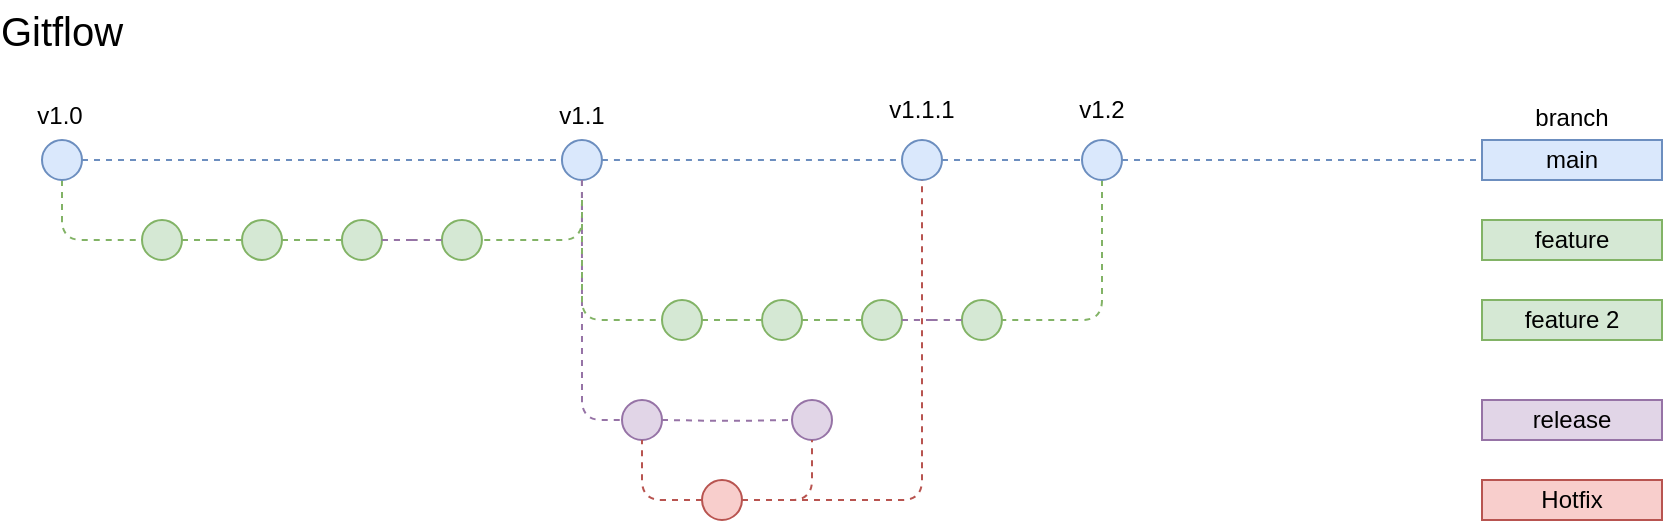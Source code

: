 <mxfile version="19.0.3" type="device" pages="2"><diagram id="yPxyJZ8AM_hMuL3Unpa9" name="gitflow"><mxGraphModel dx="1426" dy="905" grid="1" gridSize="10" guides="1" tooltips="1" connect="1" arrows="1" fold="1" page="1" pageScale="1" pageWidth="1100" pageHeight="850" math="0" shadow="0"><root><mxCell id="0"/><mxCell id="1" parent="0"/><mxCell id="3" value="" style="endArrow=none;dashed=1;html=1;fillColor=#dae8fc;strokeColor=#6c8ebf;startArrow=none;" parent="1" source="mpvO4tNoa41JIgeGJKav-207" target="7" edge="1"><mxGeometry width="50" height="50" relative="1" as="geometry"><mxPoint x="81" y="180" as="sourcePoint"/><mxPoint x="761" y="180" as="targetPoint"/></mxGeometry></mxCell><mxCell id="22" style="edgeStyle=orthogonalEdgeStyle;rounded=1;orthogonalLoop=1;jettySize=auto;html=1;dashed=1;endArrow=none;endFill=0;fillColor=#d5e8d4;strokeColor=#82b366;" parent="1" source="4" target="21" edge="1"><mxGeometry relative="1" as="geometry"><Array as="points"><mxPoint x="81" y="220"/></Array></mxGeometry></mxCell><mxCell id="4" value="" style="ellipse;whiteSpace=wrap;html=1;aspect=fixed;fillColor=#dae8fc;strokeColor=#6c8ebf;fontStyle=1;labelPosition=center;verticalLabelPosition=top;align=center;verticalAlign=bottom;fontColor=#0066CC;" parent="1" vertex="1"><mxGeometry x="71" y="170" width="20" height="20" as="geometry"/></mxCell><mxCell id="7" value="main" style="text;html=1;strokeColor=#6c8ebf;fillColor=#dae8fc;align=center;verticalAlign=middle;whiteSpace=wrap;rounded=0;" parent="1" vertex="1"><mxGeometry x="791" y="170" width="90" height="20" as="geometry"/></mxCell><mxCell id="12" value="" style="ellipse;whiteSpace=wrap;html=1;aspect=fixed;fillColor=#dae8fc;strokeColor=#6c8ebf;fontStyle=1;labelPosition=center;verticalLabelPosition=top;align=center;verticalAlign=bottom;fontColor=#0066CC;" parent="1" vertex="1"><mxGeometry x="501" y="170" width="20" height="20" as="geometry"/></mxCell><mxCell id="13" value="" style="endArrow=none;dashed=1;html=1;fillColor=#dae8fc;strokeColor=#6c8ebf;" parent="1" source="6" target="12" edge="1"><mxGeometry width="50" height="50" relative="1" as="geometry"><mxPoint x="91" y="180" as="sourcePoint"/><mxPoint x="741" y="180" as="targetPoint"/></mxGeometry></mxCell><mxCell id="21" value="" style="ellipse;whiteSpace=wrap;html=1;aspect=fixed;fillColor=#d5e8d4;strokeColor=#82b366;" parent="1" vertex="1"><mxGeometry x="121" y="210" width="20" height="20" as="geometry"/></mxCell><mxCell id="24" value="feature" style="text;html=1;strokeColor=#82b366;fillColor=#d5e8d4;align=center;verticalAlign=middle;whiteSpace=wrap;rounded=0;" parent="1" vertex="1"><mxGeometry x="791" y="210" width="90" height="20" as="geometry"/></mxCell><mxCell id="25" value="" style="ellipse;whiteSpace=wrap;html=1;aspect=fixed;fillColor=#d5e8d4;strokeColor=#82b366;" parent="1" vertex="1"><mxGeometry x="171" y="210" width="20" height="20" as="geometry"/></mxCell><mxCell id="26" style="edgeStyle=orthogonalEdgeStyle;rounded=1;orthogonalLoop=1;jettySize=auto;html=1;dashed=1;endArrow=none;endFill=0;fillColor=#d5e8d4;strokeColor=#82b366;" parent="1" source="21" target="25" edge="1"><mxGeometry relative="1" as="geometry"><mxPoint x="721" y="220" as="targetPoint"/><mxPoint x="151" y="220" as="sourcePoint"/></mxGeometry></mxCell><mxCell id="27" value="" style="ellipse;whiteSpace=wrap;html=1;aspect=fixed;fillColor=#d5e8d4;strokeColor=#82b366;" parent="1" vertex="1"><mxGeometry x="220.97" y="210" width="20" height="20" as="geometry"/></mxCell><mxCell id="28" style="edgeStyle=orthogonalEdgeStyle;rounded=1;orthogonalLoop=1;jettySize=auto;html=1;dashed=1;endArrow=none;endFill=0;fillColor=#d5e8d4;strokeColor=#82b366;" parent="1" source="25" target="27" edge="1"><mxGeometry relative="1" as="geometry"><mxPoint x="721" y="220" as="targetPoint"/><mxPoint x="281" y="220" as="sourcePoint"/></mxGeometry></mxCell><mxCell id="6" value="" style="ellipse;whiteSpace=wrap;html=1;aspect=fixed;fillColor=#dae8fc;strokeColor=#6c8ebf;fontStyle=1;labelPosition=center;verticalLabelPosition=top;align=center;verticalAlign=bottom;fontColor=#0066CC;" parent="1" vertex="1"><mxGeometry x="330.97" y="170" width="20" height="20" as="geometry"/></mxCell><mxCell id="35" value="" style="endArrow=none;dashed=1;html=1;fillColor=#dae8fc;strokeColor=#6c8ebf;" parent="1" source="4" target="6" edge="1"><mxGeometry width="50" height="50" relative="1" as="geometry"><mxPoint x="91.0" y="180" as="sourcePoint"/><mxPoint x="731" y="180" as="targetPoint"/><Array as="points"/></mxGeometry></mxCell><mxCell id="52" value="" style="ellipse;whiteSpace=wrap;html=1;aspect=fixed;fontSize=10;fillColor=#e1d5e7;strokeColor=#9673a6;" parent="1" vertex="1"><mxGeometry x="361" y="300" width="20" height="20" as="geometry"/></mxCell><mxCell id="85" value="release" style="text;html=1;strokeColor=#9673a6;fillColor=#e1d5e7;align=center;verticalAlign=middle;whiteSpace=wrap;rounded=0;" parent="1" vertex="1"><mxGeometry x="791" y="300" width="90" height="20" as="geometry"/></mxCell><mxCell id="157" style="edgeStyle=orthogonalEdgeStyle;rounded=1;orthogonalLoop=1;jettySize=auto;html=1;dashed=1;endArrow=none;endFill=0;fontSize=12;fontColor=#FFB570;entryX=0.5;entryY=1;entryDx=0;entryDy=0;fillColor=#f8cecc;strokeColor=#b85450;" parent="1" source="91" target="52" edge="1"><mxGeometry relative="1" as="geometry"><Array as="points"><mxPoint x="371" y="350"/></Array><mxPoint x="386.97" y="410" as="targetPoint"/></mxGeometry></mxCell><mxCell id="91" value="" style="ellipse;whiteSpace=wrap;html=1;aspect=fixed;fontSize=10;fillColor=#f8cecc;strokeColor=#b85450;" parent="1" vertex="1"><mxGeometry x="401" y="340" width="20" height="20" as="geometry"/></mxCell><mxCell id="102" value="Hotfix" style="text;html=1;strokeColor=#b85450;fillColor=#f8cecc;align=center;verticalAlign=middle;whiteSpace=wrap;rounded=0;" parent="1" vertex="1"><mxGeometry x="791" y="340" width="90" height="20" as="geometry"/></mxCell><mxCell id="mpvO4tNoa41JIgeGJKav-179" value="" style="edgeStyle=orthogonalEdgeStyle;rounded=1;orthogonalLoop=1;jettySize=auto;html=1;dashed=1;endArrow=none;endFill=0;fillColor=#d5e8d4;strokeColor=#82b366;" edge="1" parent="1" source="27" target="92"><mxGeometry relative="1" as="geometry"><mxPoint x="430.97" y="220" as="targetPoint"/><mxPoint x="251.97" y="220" as="sourcePoint"/></mxGeometry></mxCell><mxCell id="92" value="" style="ellipse;whiteSpace=wrap;html=1;aspect=fixed;fontSize=10;fillColor=#d5e8d4;strokeColor=#82b366;" parent="1" vertex="1"><mxGeometry x="270.97" y="210" width="20" height="20" as="geometry"/></mxCell><mxCell id="mpvO4tNoa41JIgeGJKav-182" value="" style="edgeStyle=orthogonalEdgeStyle;rounded=1;orthogonalLoop=1;jettySize=auto;html=1;dashed=1;endArrow=none;endFill=0;fontSize=12;fontColor=#FFB570;fillColor=#e1d5e7;strokeColor=#9673a6;entryX=0;entryY=0.5;entryDx=0;entryDy=0;" edge="1" parent="1" source="27" target="92"><mxGeometry relative="1" as="geometry"><Array as="points"/><mxPoint x="240.97" y="220" as="sourcePoint"/><mxPoint x="330.97" y="350" as="targetPoint"/></mxGeometry></mxCell><mxCell id="mpvO4tNoa41JIgeGJKav-183" style="edgeStyle=orthogonalEdgeStyle;rounded=1;orthogonalLoop=1;jettySize=auto;html=1;dashed=1;endArrow=none;endFill=0;fillColor=#d5e8d4;strokeColor=#82b366;exitX=0.5;exitY=1;exitDx=0;exitDy=0;entryX=1;entryY=0.5;entryDx=0;entryDy=0;" edge="1" parent="1" source="6" target="92"><mxGeometry relative="1" as="geometry"><Array as="points"><mxPoint x="341" y="220"/></Array><mxPoint x="313" y="190" as="sourcePoint"/><mxPoint x="353" y="220" as="targetPoint"/></mxGeometry></mxCell><mxCell id="mpvO4tNoa41JIgeGJKav-184" style="edgeStyle=orthogonalEdgeStyle;rounded=1;orthogonalLoop=1;jettySize=auto;html=1;dashed=1;endArrow=none;endFill=0;fontSize=10;fontColor=#FFB570;fillColor=#e1d5e7;strokeColor=#9673a6;entryX=0;entryY=0.5;entryDx=0;entryDy=0;exitX=0.5;exitY=1;exitDx=0;exitDy=0;" edge="1" parent="1" source="6" target="52"><mxGeometry relative="1" as="geometry"><mxPoint x="141.0" y="300" as="sourcePoint"/><mxPoint x="331.03" y="230" as="targetPoint"/></mxGeometry></mxCell><mxCell id="mpvO4tNoa41JIgeGJKav-186" value="v1.0" style="text;html=1;strokeColor=none;fillColor=none;align=center;verticalAlign=middle;whiteSpace=wrap;rounded=0;" vertex="1" parent="1"><mxGeometry x="50" y="143" width="60" height="30" as="geometry"/></mxCell><mxCell id="mpvO4tNoa41JIgeGJKav-187" value="v1.1" style="text;html=1;strokeColor=none;fillColor=none;align=center;verticalAlign=middle;whiteSpace=wrap;rounded=0;" vertex="1" parent="1"><mxGeometry x="310.97" y="143" width="60" height="30" as="geometry"/></mxCell><mxCell id="mpvO4tNoa41JIgeGJKav-190" value="" style="ellipse;whiteSpace=wrap;html=1;aspect=fixed;fontSize=10;fillColor=#e1d5e7;strokeColor=#9673a6;" vertex="1" parent="1"><mxGeometry x="446" y="300" width="20" height="20" as="geometry"/></mxCell><mxCell id="mpvO4tNoa41JIgeGJKav-192" style="edgeStyle=orthogonalEdgeStyle;rounded=1;orthogonalLoop=1;jettySize=auto;html=1;dashed=1;endArrow=none;endFill=0;fontSize=10;fontColor=#FFB570;fillColor=#e1d5e7;strokeColor=#9673a6;entryX=0;entryY=0.5;entryDx=0;entryDy=0;exitX=0.5;exitY=1;exitDx=0;exitDy=0;" edge="1" parent="1" target="mpvO4tNoa41JIgeGJKav-190"><mxGeometry relative="1" as="geometry"><mxPoint x="381" y="310" as="sourcePoint"/><mxPoint x="401.03" y="370" as="targetPoint"/></mxGeometry></mxCell><mxCell id="mpvO4tNoa41JIgeGJKav-193" style="edgeStyle=orthogonalEdgeStyle;rounded=1;orthogonalLoop=1;jettySize=auto;html=1;dashed=1;endArrow=none;endFill=0;fontSize=12;fontColor=#FFB570;entryX=0.5;entryY=1;entryDx=0;entryDy=0;fillColor=#f8cecc;strokeColor=#b85450;exitX=1;exitY=0.5;exitDx=0;exitDy=0;" edge="1" parent="1" source="91" target="mpvO4tNoa41JIgeGJKav-190"><mxGeometry relative="1" as="geometry"><Array as="points"><mxPoint x="456" y="350"/></Array><mxPoint x="466" y="380" as="sourcePoint"/><mxPoint x="446" y="330" as="targetPoint"/></mxGeometry></mxCell><mxCell id="mpvO4tNoa41JIgeGJKav-194" style="edgeStyle=orthogonalEdgeStyle;rounded=1;orthogonalLoop=1;jettySize=auto;html=1;dashed=1;endArrow=none;endFill=0;fontSize=12;fontColor=#FFB570;fillColor=#f8cecc;strokeColor=#b85450;exitX=1;exitY=0.5;exitDx=0;exitDy=0;entryX=0.5;entryY=1;entryDx=0;entryDy=0;" edge="1" parent="1" source="91" target="12"><mxGeometry relative="1" as="geometry"><Array as="points"><mxPoint x="511" y="350"/></Array><mxPoint x="431" y="320" as="sourcePoint"/><mxPoint x="531" y="240" as="targetPoint"/></mxGeometry></mxCell><mxCell id="mpvO4tNoa41JIgeGJKav-195" value="v1.1.1" style="text;html=1;strokeColor=none;fillColor=none;align=center;verticalAlign=middle;whiteSpace=wrap;rounded=0;" vertex="1" parent="1"><mxGeometry x="481" y="140" width="60" height="30" as="geometry"/></mxCell><mxCell id="mpvO4tNoa41JIgeGJKav-196" value="" style="ellipse;whiteSpace=wrap;html=1;aspect=fixed;fillColor=#d5e8d4;strokeColor=#82b366;" vertex="1" parent="1"><mxGeometry x="381" y="250" width="20" height="20" as="geometry"/></mxCell><mxCell id="mpvO4tNoa41JIgeGJKav-197" value="" style="ellipse;whiteSpace=wrap;html=1;aspect=fixed;fillColor=#d5e8d4;strokeColor=#82b366;" vertex="1" parent="1"><mxGeometry x="431" y="250" width="20" height="20" as="geometry"/></mxCell><mxCell id="mpvO4tNoa41JIgeGJKav-198" style="edgeStyle=orthogonalEdgeStyle;rounded=1;orthogonalLoop=1;jettySize=auto;html=1;dashed=1;endArrow=none;endFill=0;fillColor=#d5e8d4;strokeColor=#82b366;" edge="1" parent="1" source="mpvO4tNoa41JIgeGJKav-196" target="mpvO4tNoa41JIgeGJKav-197"><mxGeometry relative="1" as="geometry"><mxPoint x="981" y="260" as="targetPoint"/><mxPoint x="411" y="260" as="sourcePoint"/></mxGeometry></mxCell><mxCell id="mpvO4tNoa41JIgeGJKav-199" value="" style="ellipse;whiteSpace=wrap;html=1;aspect=fixed;fillColor=#d5e8d4;strokeColor=#82b366;" vertex="1" parent="1"><mxGeometry x="480.97" y="250" width="20" height="20" as="geometry"/></mxCell><mxCell id="mpvO4tNoa41JIgeGJKav-200" style="edgeStyle=orthogonalEdgeStyle;rounded=1;orthogonalLoop=1;jettySize=auto;html=1;dashed=1;endArrow=none;endFill=0;fillColor=#d5e8d4;strokeColor=#82b366;" edge="1" parent="1" source="mpvO4tNoa41JIgeGJKav-197" target="mpvO4tNoa41JIgeGJKav-199"><mxGeometry relative="1" as="geometry"><mxPoint x="981" y="260" as="targetPoint"/><mxPoint x="541" y="260" as="sourcePoint"/></mxGeometry></mxCell><mxCell id="mpvO4tNoa41JIgeGJKav-201" value="" style="edgeStyle=orthogonalEdgeStyle;rounded=1;orthogonalLoop=1;jettySize=auto;html=1;dashed=1;endArrow=none;endFill=0;fillColor=#d5e8d4;strokeColor=#82b366;" edge="1" parent="1" source="mpvO4tNoa41JIgeGJKav-199" target="mpvO4tNoa41JIgeGJKav-202"><mxGeometry relative="1" as="geometry"><mxPoint x="690.97" y="260" as="targetPoint"/><mxPoint x="511.97" y="260" as="sourcePoint"/></mxGeometry></mxCell><mxCell id="mpvO4tNoa41JIgeGJKav-202" value="" style="ellipse;whiteSpace=wrap;html=1;aspect=fixed;fontSize=10;fillColor=#d5e8d4;strokeColor=#82b366;" vertex="1" parent="1"><mxGeometry x="530.97" y="250" width="20" height="20" as="geometry"/></mxCell><mxCell id="mpvO4tNoa41JIgeGJKav-203" value="" style="edgeStyle=orthogonalEdgeStyle;rounded=1;orthogonalLoop=1;jettySize=auto;html=1;dashed=1;endArrow=none;endFill=0;fontSize=12;fontColor=#FFB570;fillColor=#e1d5e7;strokeColor=#9673a6;entryX=0;entryY=0.5;entryDx=0;entryDy=0;" edge="1" parent="1" source="mpvO4tNoa41JIgeGJKav-199" target="mpvO4tNoa41JIgeGJKav-202"><mxGeometry relative="1" as="geometry"><Array as="points"/><mxPoint x="500.97" y="260" as="sourcePoint"/><mxPoint x="590.97" y="390" as="targetPoint"/></mxGeometry></mxCell><mxCell id="mpvO4tNoa41JIgeGJKav-204" style="edgeStyle=orthogonalEdgeStyle;rounded=1;orthogonalLoop=1;jettySize=auto;html=1;dashed=1;endArrow=none;endFill=0;fillColor=#d5e8d4;strokeColor=#82b366;" edge="1" parent="1"><mxGeometry relative="1" as="geometry"><Array as="points"><mxPoint x="341" y="260"/><mxPoint x="381" y="260"/></Array><mxPoint x="341" y="200" as="sourcePoint"/><mxPoint x="381" y="260" as="targetPoint"/></mxGeometry></mxCell><mxCell id="mpvO4tNoa41JIgeGJKav-205" value="feature 2" style="text;html=1;strokeColor=#82b366;fillColor=#d5e8d4;align=center;verticalAlign=middle;whiteSpace=wrap;rounded=0;" vertex="1" parent="1"><mxGeometry x="791" y="250" width="90" height="20" as="geometry"/></mxCell><mxCell id="mpvO4tNoa41JIgeGJKav-206" style="edgeStyle=orthogonalEdgeStyle;rounded=1;orthogonalLoop=1;jettySize=auto;html=1;dashed=1;endArrow=none;endFill=0;fillColor=#d5e8d4;strokeColor=#82b366;exitX=0.5;exitY=1;exitDx=0;exitDy=0;entryX=1;entryY=0.5;entryDx=0;entryDy=0;" edge="1" parent="1" source="mpvO4tNoa41JIgeGJKav-207"><mxGeometry relative="1" as="geometry"><Array as="points"><mxPoint x="601" y="260"/></Array><mxPoint x="600.97" y="230" as="sourcePoint"/><mxPoint x="550.97" y="260" as="targetPoint"/></mxGeometry></mxCell><mxCell id="mpvO4tNoa41JIgeGJKav-207" value="" style="ellipse;whiteSpace=wrap;html=1;aspect=fixed;fillColor=#dae8fc;strokeColor=#6c8ebf;fontStyle=1;labelPosition=center;verticalLabelPosition=top;align=center;verticalAlign=bottom;fontColor=#0066CC;" vertex="1" parent="1"><mxGeometry x="591" y="170" width="20" height="20" as="geometry"/></mxCell><mxCell id="mpvO4tNoa41JIgeGJKav-208" value="" style="endArrow=none;dashed=1;html=1;fillColor=#dae8fc;strokeColor=#6c8ebf;" edge="1" parent="1" source="12" target="mpvO4tNoa41JIgeGJKav-207"><mxGeometry width="50" height="50" relative="1" as="geometry"><mxPoint x="521" y="180" as="sourcePoint"/><mxPoint x="791" y="180" as="targetPoint"/></mxGeometry></mxCell><mxCell id="mpvO4tNoa41JIgeGJKav-209" value="v1.2" style="text;html=1;strokeColor=none;fillColor=none;align=center;verticalAlign=middle;whiteSpace=wrap;rounded=0;" vertex="1" parent="1"><mxGeometry x="571" y="140" width="60" height="30" as="geometry"/></mxCell><mxCell id="yUqoG3kSTbyL5I795NCc-157" value="&lt;font style=&quot;font-size: 20px;&quot;&gt;Gitflow&lt;/font&gt;" style="text;html=1;strokeColor=none;fillColor=none;align=center;verticalAlign=middle;whiteSpace=wrap;rounded=0;" vertex="1" parent="1"><mxGeometry x="51" y="100" width="60" height="30" as="geometry"/></mxCell><mxCell id="Mrdz35b26xGM__6JeWA9-157" value="&lt;font style=&quot;font-size: 12px;&quot;&gt;branch&lt;/font&gt;" style="text;html=1;strokeColor=none;fillColor=none;align=center;verticalAlign=middle;whiteSpace=wrap;rounded=0;fontSize=20;" vertex="1" parent="1"><mxGeometry x="806" y="140" width="60" height="30" as="geometry"/></mxCell></root></mxGraphModel></diagram><diagram name="gitlab" id="_2LYHkzvOsZobFxCuFUw"><mxGraphModel dx="1426" dy="905" grid="1" gridSize="10" guides="1" tooltips="1" connect="1" arrows="1" fold="1" page="1" pageScale="1" pageWidth="1100" pageHeight="850" math="0" shadow="0"><root><mxCell id="AOmBjkmekNYhD2IxW5PS-0"/><mxCell id="AOmBjkmekNYhD2IxW5PS-1" parent="AOmBjkmekNYhD2IxW5PS-0"/><mxCell id="AOmBjkmekNYhD2IxW5PS-2" value="" style="endArrow=none;dashed=1;html=1;fillColor=#dae8fc;strokeColor=#6c8ebf;startArrow=none;" edge="1" parent="AOmBjkmekNYhD2IxW5PS-1" source="AOmBjkmekNYhD2IxW5PS-44" target="AOmBjkmekNYhD2IxW5PS-5"><mxGeometry width="50" height="50" relative="1" as="geometry"><mxPoint x="81" y="180" as="sourcePoint"/><mxPoint x="761" y="180" as="targetPoint"/></mxGeometry></mxCell><mxCell id="AOmBjkmekNYhD2IxW5PS-3" style="edgeStyle=orthogonalEdgeStyle;rounded=1;orthogonalLoop=1;jettySize=auto;html=1;dashed=1;endArrow=none;endFill=0;fillColor=#d5e8d4;strokeColor=#82b366;" edge="1" parent="AOmBjkmekNYhD2IxW5PS-1" source="AOmBjkmekNYhD2IxW5PS-4" target="AOmBjkmekNYhD2IxW5PS-8"><mxGeometry relative="1" as="geometry"><Array as="points"><mxPoint x="81" y="220"/></Array></mxGeometry></mxCell><mxCell id="AOmBjkmekNYhD2IxW5PS-4" value="" style="ellipse;whiteSpace=wrap;html=1;aspect=fixed;fillColor=#dae8fc;strokeColor=#6c8ebf;fontStyle=1;labelPosition=center;verticalLabelPosition=top;align=center;verticalAlign=bottom;fontColor=#0066CC;" vertex="1" parent="AOmBjkmekNYhD2IxW5PS-1"><mxGeometry x="71" y="170" width="20" height="20" as="geometry"/></mxCell><mxCell id="AOmBjkmekNYhD2IxW5PS-5" value="main" style="text;html=1;strokeColor=#6c8ebf;fillColor=#dae8fc;align=center;verticalAlign=middle;whiteSpace=wrap;rounded=0;" vertex="1" parent="AOmBjkmekNYhD2IxW5PS-1"><mxGeometry x="791" y="170" width="90" height="20" as="geometry"/></mxCell><mxCell id="AOmBjkmekNYhD2IxW5PS-7" value="" style="endArrow=none;dashed=1;html=1;fillColor=#dae8fc;strokeColor=#6c8ebf;" edge="1" parent="AOmBjkmekNYhD2IxW5PS-1" source="AOmBjkmekNYhD2IxW5PS-14"><mxGeometry width="50" height="50" relative="1" as="geometry"><mxPoint x="91" y="180" as="sourcePoint"/><mxPoint x="530" y="180" as="targetPoint"/></mxGeometry></mxCell><mxCell id="AOmBjkmekNYhD2IxW5PS-8" value="" style="ellipse;whiteSpace=wrap;html=1;aspect=fixed;fillColor=#d5e8d4;strokeColor=#82b366;" vertex="1" parent="AOmBjkmekNYhD2IxW5PS-1"><mxGeometry x="121" y="210" width="20" height="20" as="geometry"/></mxCell><mxCell id="AOmBjkmekNYhD2IxW5PS-9" value="feature" style="text;html=1;strokeColor=#82b366;fillColor=#d5e8d4;align=center;verticalAlign=middle;whiteSpace=wrap;rounded=0;" vertex="1" parent="AOmBjkmekNYhD2IxW5PS-1"><mxGeometry x="791" y="210" width="90" height="20" as="geometry"/></mxCell><mxCell id="AOmBjkmekNYhD2IxW5PS-10" value="" style="ellipse;whiteSpace=wrap;html=1;aspect=fixed;fillColor=#d5e8d4;strokeColor=#82b366;" vertex="1" parent="AOmBjkmekNYhD2IxW5PS-1"><mxGeometry x="171" y="210" width="20" height="20" as="geometry"/></mxCell><mxCell id="AOmBjkmekNYhD2IxW5PS-11" style="edgeStyle=orthogonalEdgeStyle;rounded=1;orthogonalLoop=1;jettySize=auto;html=1;dashed=1;endArrow=none;endFill=0;fillColor=#d5e8d4;strokeColor=#82b366;" edge="1" parent="AOmBjkmekNYhD2IxW5PS-1" source="AOmBjkmekNYhD2IxW5PS-8" target="AOmBjkmekNYhD2IxW5PS-10"><mxGeometry relative="1" as="geometry"><mxPoint x="721" y="220" as="targetPoint"/><mxPoint x="151" y="220" as="sourcePoint"/></mxGeometry></mxCell><mxCell id="AOmBjkmekNYhD2IxW5PS-12" value="" style="ellipse;whiteSpace=wrap;html=1;aspect=fixed;fillColor=#d5e8d4;strokeColor=#82b366;" vertex="1" parent="AOmBjkmekNYhD2IxW5PS-1"><mxGeometry x="220.97" y="210" width="20" height="20" as="geometry"/></mxCell><mxCell id="AOmBjkmekNYhD2IxW5PS-13" style="edgeStyle=orthogonalEdgeStyle;rounded=1;orthogonalLoop=1;jettySize=auto;html=1;dashed=1;endArrow=none;endFill=0;fillColor=#d5e8d4;strokeColor=#82b366;" edge="1" parent="AOmBjkmekNYhD2IxW5PS-1" source="AOmBjkmekNYhD2IxW5PS-10" target="AOmBjkmekNYhD2IxW5PS-12"><mxGeometry relative="1" as="geometry"><mxPoint x="721" y="220" as="targetPoint"/><mxPoint x="281" y="220" as="sourcePoint"/></mxGeometry></mxCell><mxCell id="AOmBjkmekNYhD2IxW5PS-14" value="" style="ellipse;whiteSpace=wrap;html=1;aspect=fixed;fillColor=#dae8fc;strokeColor=#6c8ebf;fontStyle=1;labelPosition=center;verticalLabelPosition=top;align=center;verticalAlign=bottom;fontColor=#0066CC;" vertex="1" parent="AOmBjkmekNYhD2IxW5PS-1"><mxGeometry x="330.97" y="170" width="20" height="20" as="geometry"/></mxCell><mxCell id="AOmBjkmekNYhD2IxW5PS-15" value="" style="endArrow=none;dashed=1;html=1;fillColor=#dae8fc;strokeColor=#6c8ebf;" edge="1" parent="AOmBjkmekNYhD2IxW5PS-1" source="AOmBjkmekNYhD2IxW5PS-4" target="AOmBjkmekNYhD2IxW5PS-14"><mxGeometry width="50" height="50" relative="1" as="geometry"><mxPoint x="91.0" y="180" as="sourcePoint"/><mxPoint x="731" y="180" as="targetPoint"/><Array as="points"/></mxGeometry></mxCell><mxCell id="AOmBjkmekNYhD2IxW5PS-16" value="" style="ellipse;whiteSpace=wrap;html=1;aspect=fixed;fontSize=10;fillColor=#e1d5e7;strokeColor=#9673a6;" vertex="1" parent="AOmBjkmekNYhD2IxW5PS-1"><mxGeometry x="361" y="320" width="20" height="20" as="geometry"/></mxCell><mxCell id="AOmBjkmekNYhD2IxW5PS-17" value="release" style="text;html=1;strokeColor=#9673a6;fillColor=#e1d5e7;align=center;verticalAlign=middle;whiteSpace=wrap;rounded=0;" vertex="1" parent="AOmBjkmekNYhD2IxW5PS-1"><mxGeometry x="791" y="320" width="90" height="20" as="geometry"/></mxCell><mxCell id="AOmBjkmekNYhD2IxW5PS-18" style="edgeStyle=orthogonalEdgeStyle;rounded=1;orthogonalLoop=1;jettySize=auto;html=1;dashed=1;endArrow=none;endFill=0;fontSize=12;fontColor=#FFB570;entryX=0.5;entryY=1;entryDx=0;entryDy=0;fillColor=#ffe6cc;strokeColor=#d79b00;exitX=0;exitY=0.5;exitDx=0;exitDy=0;" edge="1" parent="AOmBjkmekNYhD2IxW5PS-1" source="-uZEqc7w8ruaDTFOaQAo-0" target="AOmBjkmekNYhD2IxW5PS-16"><mxGeometry relative="1" as="geometry"><Array as="points"><mxPoint x="371" y="360"/></Array><mxPoint x="401" y="350" as="sourcePoint"/><mxPoint x="386.97" y="410" as="targetPoint"/></mxGeometry></mxCell><mxCell id="AOmBjkmekNYhD2IxW5PS-21" value="" style="edgeStyle=orthogonalEdgeStyle;rounded=1;orthogonalLoop=1;jettySize=auto;html=1;dashed=1;endArrow=none;endFill=0;fillColor=#d5e8d4;strokeColor=#82b366;" edge="1" parent="AOmBjkmekNYhD2IxW5PS-1" source="AOmBjkmekNYhD2IxW5PS-12" target="AOmBjkmekNYhD2IxW5PS-22"><mxGeometry relative="1" as="geometry"><mxPoint x="430.97" y="220" as="targetPoint"/><mxPoint x="251.97" y="220" as="sourcePoint"/></mxGeometry></mxCell><mxCell id="AOmBjkmekNYhD2IxW5PS-22" value="" style="ellipse;whiteSpace=wrap;html=1;aspect=fixed;fontSize=10;fillColor=#d5e8d4;strokeColor=#82b366;" vertex="1" parent="AOmBjkmekNYhD2IxW5PS-1"><mxGeometry x="270.97" y="210" width="20" height="20" as="geometry"/></mxCell><mxCell id="AOmBjkmekNYhD2IxW5PS-23" value="" style="edgeStyle=orthogonalEdgeStyle;rounded=1;orthogonalLoop=1;jettySize=auto;html=1;dashed=1;endArrow=none;endFill=0;fontSize=12;fontColor=#FFB570;fillColor=#e1d5e7;strokeColor=#9673a6;entryX=0;entryY=0.5;entryDx=0;entryDy=0;" edge="1" parent="AOmBjkmekNYhD2IxW5PS-1" source="AOmBjkmekNYhD2IxW5PS-12" target="AOmBjkmekNYhD2IxW5PS-22"><mxGeometry relative="1" as="geometry"><Array as="points"/><mxPoint x="240.97" y="220" as="sourcePoint"/><mxPoint x="330.97" y="350" as="targetPoint"/></mxGeometry></mxCell><mxCell id="AOmBjkmekNYhD2IxW5PS-24" style="edgeStyle=orthogonalEdgeStyle;rounded=1;orthogonalLoop=1;jettySize=auto;html=1;dashed=1;endArrow=none;endFill=0;fillColor=#d5e8d4;strokeColor=#82b366;exitX=0.5;exitY=1;exitDx=0;exitDy=0;entryX=1;entryY=0.5;entryDx=0;entryDy=0;" edge="1" parent="AOmBjkmekNYhD2IxW5PS-1" source="AOmBjkmekNYhD2IxW5PS-14" target="AOmBjkmekNYhD2IxW5PS-22"><mxGeometry relative="1" as="geometry"><Array as="points"><mxPoint x="341" y="220"/></Array><mxPoint x="313" y="190" as="sourcePoint"/><mxPoint x="353" y="220" as="targetPoint"/></mxGeometry></mxCell><mxCell id="AOmBjkmekNYhD2IxW5PS-25" style="edgeStyle=orthogonalEdgeStyle;rounded=1;orthogonalLoop=1;jettySize=auto;html=1;dashed=1;endArrow=none;endFill=0;fontSize=10;fontColor=#FFB570;fillColor=#e1d5e7;strokeColor=#9673a6;entryX=0;entryY=0.5;entryDx=0;entryDy=0;exitX=0.5;exitY=1;exitDx=0;exitDy=0;" edge="1" parent="AOmBjkmekNYhD2IxW5PS-1" source="AOmBjkmekNYhD2IxW5PS-14" target="AOmBjkmekNYhD2IxW5PS-16"><mxGeometry relative="1" as="geometry"><mxPoint x="141.0" y="300" as="sourcePoint"/><mxPoint x="331.03" y="230" as="targetPoint"/></mxGeometry></mxCell><mxCell id="AOmBjkmekNYhD2IxW5PS-26" value="v1.0" style="text;html=1;strokeColor=none;fillColor=none;align=center;verticalAlign=middle;whiteSpace=wrap;rounded=0;" vertex="1" parent="AOmBjkmekNYhD2IxW5PS-1"><mxGeometry x="50" y="143" width="60" height="30" as="geometry"/></mxCell><mxCell id="AOmBjkmekNYhD2IxW5PS-27" value="v1.1" style="text;html=1;strokeColor=none;fillColor=none;align=center;verticalAlign=middle;whiteSpace=wrap;rounded=0;" vertex="1" parent="AOmBjkmekNYhD2IxW5PS-1"><mxGeometry x="310.97" y="143" width="60" height="30" as="geometry"/></mxCell><mxCell id="AOmBjkmekNYhD2IxW5PS-28" value="" style="ellipse;whiteSpace=wrap;html=1;aspect=fixed;fontSize=10;fillColor=#fad9d5;strokeColor=#ae4132;" vertex="1" parent="AOmBjkmekNYhD2IxW5PS-1"><mxGeometry x="501" y="290" width="20" height="20" as="geometry"/></mxCell><mxCell id="AOmBjkmekNYhD2IxW5PS-29" style="edgeStyle=orthogonalEdgeStyle;rounded=1;orthogonalLoop=1;jettySize=auto;html=1;dashed=1;endArrow=none;endFill=0;fontSize=10;fontColor=#FFB570;fillColor=#fad9d5;strokeColor=#ae4132;entryX=0;entryY=0.5;entryDx=0;entryDy=0;exitX=0.5;exitY=1;exitDx=0;exitDy=0;" edge="1" parent="AOmBjkmekNYhD2IxW5PS-1" target="AOmBjkmekNYhD2IxW5PS-28"><mxGeometry relative="1" as="geometry"><mxPoint x="381" y="330" as="sourcePoint"/><mxPoint x="401.03" y="390" as="targetPoint"/><Array as="points"><mxPoint x="410" y="330"/><mxPoint x="410" y="300"/></Array></mxGeometry></mxCell><mxCell id="AOmBjkmekNYhD2IxW5PS-33" value="" style="ellipse;whiteSpace=wrap;html=1;aspect=fixed;fillColor=#d5e8d4;strokeColor=#82b366;" vertex="1" parent="AOmBjkmekNYhD2IxW5PS-1"><mxGeometry x="381" y="250" width="20" height="20" as="geometry"/></mxCell><mxCell id="AOmBjkmekNYhD2IxW5PS-34" value="" style="ellipse;whiteSpace=wrap;html=1;aspect=fixed;fillColor=#d5e8d4;strokeColor=#82b366;" vertex="1" parent="AOmBjkmekNYhD2IxW5PS-1"><mxGeometry x="431" y="250" width="20" height="20" as="geometry"/></mxCell><mxCell id="AOmBjkmekNYhD2IxW5PS-35" style="edgeStyle=orthogonalEdgeStyle;rounded=1;orthogonalLoop=1;jettySize=auto;html=1;dashed=1;endArrow=none;endFill=0;fillColor=#d5e8d4;strokeColor=#82b366;" edge="1" parent="AOmBjkmekNYhD2IxW5PS-1" source="AOmBjkmekNYhD2IxW5PS-33" target="AOmBjkmekNYhD2IxW5PS-34"><mxGeometry relative="1" as="geometry"><mxPoint x="981" y="260" as="targetPoint"/><mxPoint x="411" y="260" as="sourcePoint"/></mxGeometry></mxCell><mxCell id="AOmBjkmekNYhD2IxW5PS-36" value="" style="ellipse;whiteSpace=wrap;html=1;aspect=fixed;fillColor=#d5e8d4;strokeColor=#82b366;" vertex="1" parent="AOmBjkmekNYhD2IxW5PS-1"><mxGeometry x="480.97" y="250" width="20" height="20" as="geometry"/></mxCell><mxCell id="AOmBjkmekNYhD2IxW5PS-37" style="edgeStyle=orthogonalEdgeStyle;rounded=1;orthogonalLoop=1;jettySize=auto;html=1;dashed=1;endArrow=none;endFill=0;fillColor=#d5e8d4;strokeColor=#82b366;" edge="1" parent="AOmBjkmekNYhD2IxW5PS-1" source="AOmBjkmekNYhD2IxW5PS-34" target="AOmBjkmekNYhD2IxW5PS-36"><mxGeometry relative="1" as="geometry"><mxPoint x="981" y="260" as="targetPoint"/><mxPoint x="541" y="260" as="sourcePoint"/></mxGeometry></mxCell><mxCell id="AOmBjkmekNYhD2IxW5PS-38" value="" style="edgeStyle=orthogonalEdgeStyle;rounded=1;orthogonalLoop=1;jettySize=auto;html=1;dashed=1;endArrow=none;endFill=0;fillColor=#d5e8d4;strokeColor=#82b366;" edge="1" parent="AOmBjkmekNYhD2IxW5PS-1" source="AOmBjkmekNYhD2IxW5PS-36" target="AOmBjkmekNYhD2IxW5PS-39"><mxGeometry relative="1" as="geometry"><mxPoint x="690.97" y="260" as="targetPoint"/><mxPoint x="511.97" y="260" as="sourcePoint"/></mxGeometry></mxCell><mxCell id="AOmBjkmekNYhD2IxW5PS-39" value="" style="ellipse;whiteSpace=wrap;html=1;aspect=fixed;fontSize=10;fillColor=#d5e8d4;strokeColor=#82b366;" vertex="1" parent="AOmBjkmekNYhD2IxW5PS-1"><mxGeometry x="530.97" y="250" width="20" height="20" as="geometry"/></mxCell><mxCell id="AOmBjkmekNYhD2IxW5PS-40" value="" style="edgeStyle=orthogonalEdgeStyle;rounded=1;orthogonalLoop=1;jettySize=auto;html=1;dashed=1;endArrow=none;endFill=0;fontSize=12;fontColor=#FFB570;fillColor=#e1d5e7;strokeColor=#9673a6;entryX=0;entryY=0.5;entryDx=0;entryDy=0;" edge="1" parent="AOmBjkmekNYhD2IxW5PS-1" source="AOmBjkmekNYhD2IxW5PS-36" target="AOmBjkmekNYhD2IxW5PS-39"><mxGeometry relative="1" as="geometry"><Array as="points"/><mxPoint x="500.97" y="260" as="sourcePoint"/><mxPoint x="590.97" y="390" as="targetPoint"/></mxGeometry></mxCell><mxCell id="AOmBjkmekNYhD2IxW5PS-41" style="edgeStyle=orthogonalEdgeStyle;rounded=1;orthogonalLoop=1;jettySize=auto;html=1;dashed=1;endArrow=none;endFill=0;fillColor=#d5e8d4;strokeColor=#82b366;" edge="1" parent="AOmBjkmekNYhD2IxW5PS-1"><mxGeometry relative="1" as="geometry"><Array as="points"><mxPoint x="341" y="260"/><mxPoint x="381" y="260"/></Array><mxPoint x="341" y="200" as="sourcePoint"/><mxPoint x="381" y="260" as="targetPoint"/></mxGeometry></mxCell><mxCell id="AOmBjkmekNYhD2IxW5PS-42" value="feature 2" style="text;html=1;strokeColor=#82b366;fillColor=#d5e8d4;align=center;verticalAlign=middle;whiteSpace=wrap;rounded=0;" vertex="1" parent="AOmBjkmekNYhD2IxW5PS-1"><mxGeometry x="791" y="250" width="90" height="20" as="geometry"/></mxCell><mxCell id="AOmBjkmekNYhD2IxW5PS-43" style="edgeStyle=orthogonalEdgeStyle;rounded=1;orthogonalLoop=1;jettySize=auto;html=1;dashed=1;endArrow=none;endFill=0;fillColor=#d5e8d4;strokeColor=#82b366;exitX=0.5;exitY=1;exitDx=0;exitDy=0;entryX=1;entryY=0.5;entryDx=0;entryDy=0;" edge="1" parent="AOmBjkmekNYhD2IxW5PS-1" source="AOmBjkmekNYhD2IxW5PS-44"><mxGeometry relative="1" as="geometry"><Array as="points"><mxPoint x="601" y="260"/></Array><mxPoint x="600.97" y="230" as="sourcePoint"/><mxPoint x="550.97" y="260" as="targetPoint"/></mxGeometry></mxCell><mxCell id="AOmBjkmekNYhD2IxW5PS-44" value="" style="ellipse;whiteSpace=wrap;html=1;aspect=fixed;fillColor=#dae8fc;strokeColor=#6c8ebf;fontStyle=1;labelPosition=center;verticalLabelPosition=top;align=center;verticalAlign=bottom;fontColor=#0066CC;" vertex="1" parent="AOmBjkmekNYhD2IxW5PS-1"><mxGeometry x="591" y="170" width="20" height="20" as="geometry"/></mxCell><mxCell id="AOmBjkmekNYhD2IxW5PS-45" value="" style="endArrow=none;dashed=1;html=1;fillColor=#dae8fc;strokeColor=#6c8ebf;" edge="1" parent="AOmBjkmekNYhD2IxW5PS-1" target="AOmBjkmekNYhD2IxW5PS-44"><mxGeometry width="50" height="50" relative="1" as="geometry"><mxPoint x="521" y="180" as="sourcePoint"/><mxPoint x="791" y="180" as="targetPoint"/></mxGeometry></mxCell><mxCell id="AOmBjkmekNYhD2IxW5PS-46" value="v1.2" style="text;html=1;strokeColor=none;fillColor=none;align=center;verticalAlign=middle;whiteSpace=wrap;rounded=0;" vertex="1" parent="AOmBjkmekNYhD2IxW5PS-1"><mxGeometry x="571" y="140" width="60" height="30" as="geometry"/></mxCell><mxCell id="AOmBjkmekNYhD2IxW5PS-47" value="&lt;font style=&quot;font-size: 20px;&quot;&gt;Gitlab Flow&lt;/font&gt;" style="text;html=1;strokeColor=none;fillColor=none;align=center;verticalAlign=middle;whiteSpace=wrap;rounded=0;" vertex="1" parent="AOmBjkmekNYhD2IxW5PS-1"><mxGeometry x="51" y="100" width="60" height="30" as="geometry"/></mxCell><mxCell id="-uZEqc7w8ruaDTFOaQAo-0" value="" style="ellipse;whiteSpace=wrap;html=1;aspect=fixed;fontSize=10;fillColor=#ffe6cc;strokeColor=#d79b00;" vertex="1" parent="AOmBjkmekNYhD2IxW5PS-1"><mxGeometry x="411" y="350" width="20" height="20" as="geometry"/></mxCell><mxCell id="-uZEqc7w8ruaDTFOaQAo-1" value="" style="ellipse;whiteSpace=wrap;html=1;aspect=fixed;fontSize=10;fillColor=#b0e3e6;strokeColor=#0e8088;" vertex="1" parent="AOmBjkmekNYhD2IxW5PS-1"><mxGeometry x="411" y="390" width="20" height="20" as="geometry"/></mxCell><mxCell id="-uZEqc7w8ruaDTFOaQAo-3" value="" style="ellipse;whiteSpace=wrap;html=1;aspect=fixed;fontSize=10;fillColor=#bac8d3;strokeColor=#23445d;" vertex="1" parent="AOmBjkmekNYhD2IxW5PS-1"><mxGeometry x="411" y="430" width="20" height="20" as="geometry"/></mxCell><mxCell id="-uZEqc7w8ruaDTFOaQAo-6" style="edgeStyle=orthogonalEdgeStyle;rounded=1;orthogonalLoop=1;jettySize=auto;html=1;dashed=1;endArrow=none;endFill=0;fontSize=12;fontColor=#FFB570;fillColor=#b0e3e6;strokeColor=#0e8088;exitX=0;exitY=0.5;exitDx=0;exitDy=0;" edge="1" parent="AOmBjkmekNYhD2IxW5PS-1" source="-uZEqc7w8ruaDTFOaQAo-1"><mxGeometry relative="1" as="geometry"><Array as="points"><mxPoint x="370" y="400"/></Array><mxPoint x="400" y="370" as="sourcePoint"/><mxPoint x="370" y="340" as="targetPoint"/></mxGeometry></mxCell><mxCell id="-uZEqc7w8ruaDTFOaQAo-7" style="edgeStyle=orthogonalEdgeStyle;rounded=1;orthogonalLoop=1;jettySize=auto;html=1;dashed=1;endArrow=none;endFill=0;fontSize=12;fontColor=#FFB570;fillColor=#bac8d3;strokeColor=#23445d;exitX=0;exitY=0.5;exitDx=0;exitDy=0;entryX=0.5;entryY=1;entryDx=0;entryDy=0;" edge="1" parent="AOmBjkmekNYhD2IxW5PS-1" source="-uZEqc7w8ruaDTFOaQAo-3" target="AOmBjkmekNYhD2IxW5PS-16"><mxGeometry relative="1" as="geometry"><Array as="points"><mxPoint x="371" y="440"/></Array><mxPoint x="400" y="410" as="sourcePoint"/><mxPoint x="380" y="330" as="targetPoint"/></mxGeometry></mxCell><mxCell id="-uZEqc7w8ruaDTFOaQAo-8" value="dev" style="text;html=1;strokeColor=#d79b00;fillColor=#ffe6cc;align=center;verticalAlign=middle;whiteSpace=wrap;rounded=0;" vertex="1" parent="AOmBjkmekNYhD2IxW5PS-1"><mxGeometry x="791" y="350" width="90" height="20" as="geometry"/></mxCell><mxCell id="-uZEqc7w8ruaDTFOaQAo-9" value="test" style="text;html=1;strokeColor=#0e8088;fillColor=#b0e3e6;align=center;verticalAlign=middle;whiteSpace=wrap;rounded=0;" vertex="1" parent="AOmBjkmekNYhD2IxW5PS-1"><mxGeometry x="791" y="390" width="90" height="20" as="geometry"/></mxCell><mxCell id="-uZEqc7w8ruaDTFOaQAo-10" value="prd" style="text;html=1;strokeColor=#23445d;fillColor=#bac8d3;align=center;verticalAlign=middle;whiteSpace=wrap;rounded=0;" vertex="1" parent="AOmBjkmekNYhD2IxW5PS-1"><mxGeometry x="791" y="430" width="90" height="20" as="geometry"/></mxCell><mxCell id="wWW4Ba0_MKlbpXlp6ckE-1" value="v1.1" style="text;html=1;strokeColor=none;fillColor=none;align=center;verticalAlign=middle;whiteSpace=wrap;rounded=0;" vertex="1" parent="AOmBjkmekNYhD2IxW5PS-1"><mxGeometry x="431" y="345" width="60" height="30" as="geometry"/></mxCell><mxCell id="wWW4Ba0_MKlbpXlp6ckE-2" value="v1.1" style="text;html=1;strokeColor=none;fillColor=none;align=center;verticalAlign=middle;whiteSpace=wrap;rounded=0;" vertex="1" parent="AOmBjkmekNYhD2IxW5PS-1"><mxGeometry x="431" y="385" width="60" height="30" as="geometry"/></mxCell><mxCell id="wWW4Ba0_MKlbpXlp6ckE-3" value="v1.1" style="text;html=1;strokeColor=none;fillColor=none;align=center;verticalAlign=middle;whiteSpace=wrap;rounded=0;" vertex="1" parent="AOmBjkmekNYhD2IxW5PS-1"><mxGeometry x="431" y="425" width="60" height="30" as="geometry"/></mxCell><mxCell id="wWW4Ba0_MKlbpXlp6ckE-4" value="hotfix" style="text;html=1;strokeColor=#ae4132;fillColor=#fad9d5;align=center;verticalAlign=middle;whiteSpace=wrap;rounded=0;" vertex="1" parent="AOmBjkmekNYhD2IxW5PS-1"><mxGeometry x="791" y="290" width="90" height="20" as="geometry"/></mxCell><mxCell id="wWW4Ba0_MKlbpXlp6ckE-5" value="" style="ellipse;whiteSpace=wrap;html=1;aspect=fixed;fontSize=10;fillColor=#ffe6cc;strokeColor=#d79b00;" vertex="1" parent="AOmBjkmekNYhD2IxW5PS-1"><mxGeometry x="550" y="350" width="20" height="20" as="geometry"/></mxCell><mxCell id="wWW4Ba0_MKlbpXlp6ckE-6" value="" style="ellipse;whiteSpace=wrap;html=1;aspect=fixed;fontSize=10;fillColor=#b0e3e6;strokeColor=#0e8088;" vertex="1" parent="AOmBjkmekNYhD2IxW5PS-1"><mxGeometry x="550" y="390" width="20" height="20" as="geometry"/></mxCell><mxCell id="wWW4Ba0_MKlbpXlp6ckE-7" value="" style="ellipse;whiteSpace=wrap;html=1;aspect=fixed;fontSize=10;fillColor=#bac8d3;strokeColor=#23445d;" vertex="1" parent="AOmBjkmekNYhD2IxW5PS-1"><mxGeometry x="550" y="430" width="20" height="20" as="geometry"/></mxCell><mxCell id="wWW4Ba0_MKlbpXlp6ckE-8" value="v1.1.1" style="text;html=1;strokeColor=none;fillColor=none;align=center;verticalAlign=middle;whiteSpace=wrap;rounded=0;" vertex="1" parent="AOmBjkmekNYhD2IxW5PS-1"><mxGeometry x="570" y="345" width="60" height="30" as="geometry"/></mxCell><mxCell id="wWW4Ba0_MKlbpXlp6ckE-9" value="v1.1.1" style="text;html=1;strokeColor=none;fillColor=none;align=center;verticalAlign=middle;whiteSpace=wrap;rounded=0;" vertex="1" parent="AOmBjkmekNYhD2IxW5PS-1"><mxGeometry x="570" y="385" width="60" height="30" as="geometry"/></mxCell><mxCell id="wWW4Ba0_MKlbpXlp6ckE-10" value="v1.1.1" style="text;html=1;strokeColor=none;fillColor=none;align=center;verticalAlign=middle;whiteSpace=wrap;rounded=0;" vertex="1" parent="AOmBjkmekNYhD2IxW5PS-1"><mxGeometry x="570" y="425" width="60" height="30" as="geometry"/></mxCell><mxCell id="wWW4Ba0_MKlbpXlp6ckE-11" style="edgeStyle=orthogonalEdgeStyle;rounded=1;orthogonalLoop=1;jettySize=auto;html=1;dashed=1;endArrow=none;endFill=0;fontSize=12;fontColor=#FFB570;entryX=0.5;entryY=1;entryDx=0;entryDy=0;fillColor=#ffe6cc;strokeColor=#d79b00;exitX=0;exitY=0.5;exitDx=0;exitDy=0;" edge="1" parent="AOmBjkmekNYhD2IxW5PS-1" target="AOmBjkmekNYhD2IxW5PS-28"><mxGeometry relative="1" as="geometry"><Array as="points"><mxPoint x="511" y="360"/></Array><mxPoint x="550" y="360" as="sourcePoint"/><mxPoint x="510" y="340" as="targetPoint"/></mxGeometry></mxCell><mxCell id="wWW4Ba0_MKlbpXlp6ckE-12" style="edgeStyle=orthogonalEdgeStyle;rounded=1;orthogonalLoop=1;jettySize=auto;html=1;dashed=1;endArrow=none;endFill=0;fontSize=12;fontColor=#FFB570;fillColor=#b0e3e6;strokeColor=#0e8088;" edge="1" parent="AOmBjkmekNYhD2IxW5PS-1"><mxGeometry relative="1" as="geometry"><Array as="points"><mxPoint x="511.47" y="400"/></Array><mxPoint x="541" y="400" as="sourcePoint"/><mxPoint x="511.47" y="340" as="targetPoint"/></mxGeometry></mxCell><mxCell id="wWW4Ba0_MKlbpXlp6ckE-13" style="edgeStyle=orthogonalEdgeStyle;rounded=1;orthogonalLoop=1;jettySize=auto;html=1;dashed=1;endArrow=none;endFill=0;fontSize=12;fontColor=#FFB570;fillColor=#bac8d3;strokeColor=#23445d;exitX=0;exitY=0.5;exitDx=0;exitDy=0;" edge="1" parent="AOmBjkmekNYhD2IxW5PS-1" source="wWW4Ba0_MKlbpXlp6ckE-7"><mxGeometry relative="1" as="geometry"><Array as="points"><mxPoint x="510" y="440"/><mxPoint x="510" y="310"/></Array><mxPoint x="540.97" y="445" as="sourcePoint"/><mxPoint x="520" y="310" as="targetPoint"/></mxGeometry></mxCell><mxCell id="nO39O9ARjUd4eOV311Hg-0" value="" style="ellipse;whiteSpace=wrap;html=1;aspect=fixed;fillColor=#dae8fc;strokeColor=#6c8ebf;fontStyle=1;labelPosition=center;verticalLabelPosition=top;align=center;verticalAlign=bottom;fontColor=#0066CC;" vertex="1" parent="AOmBjkmekNYhD2IxW5PS-1"><mxGeometry x="501" y="170" width="20" height="20" as="geometry"/></mxCell><mxCell id="nO39O9ARjUd4eOV311Hg-1" value="v1.1.1" style="text;html=1;strokeColor=none;fillColor=none;align=center;verticalAlign=middle;whiteSpace=wrap;rounded=0;" vertex="1" parent="AOmBjkmekNYhD2IxW5PS-1"><mxGeometry x="481" y="140" width="60" height="30" as="geometry"/></mxCell><mxCell id="nO39O9ARjUd4eOV311Hg-4" style="edgeStyle=orthogonalEdgeStyle;rounded=1;orthogonalLoop=1;jettySize=auto;html=1;dashed=1;endArrow=none;endFill=0;fontSize=10;fontColor=#FFB570;fillColor=#fad9d5;strokeColor=#ae4132;exitX=0.5;exitY=1;exitDx=0;exitDy=0;" edge="1" parent="AOmBjkmekNYhD2IxW5PS-1" source="nO39O9ARjUd4eOV311Hg-0"><mxGeometry relative="1" as="geometry"><mxPoint x="491" y="200" as="sourcePoint"/><mxPoint x="511" y="290" as="targetPoint"/></mxGeometry></mxCell><mxCell id="nAj0uGo8Oux4FHhU40he-0" value="&lt;font style=&quot;font-size: 12px;&quot;&gt;branch&lt;/font&gt;" style="text;html=1;strokeColor=none;fillColor=none;align=center;verticalAlign=middle;whiteSpace=wrap;rounded=0;fontSize=20;" vertex="1" parent="AOmBjkmekNYhD2IxW5PS-1"><mxGeometry x="806" y="140" width="60" height="30" as="geometry"/></mxCell></root></mxGraphModel></diagram></mxfile>